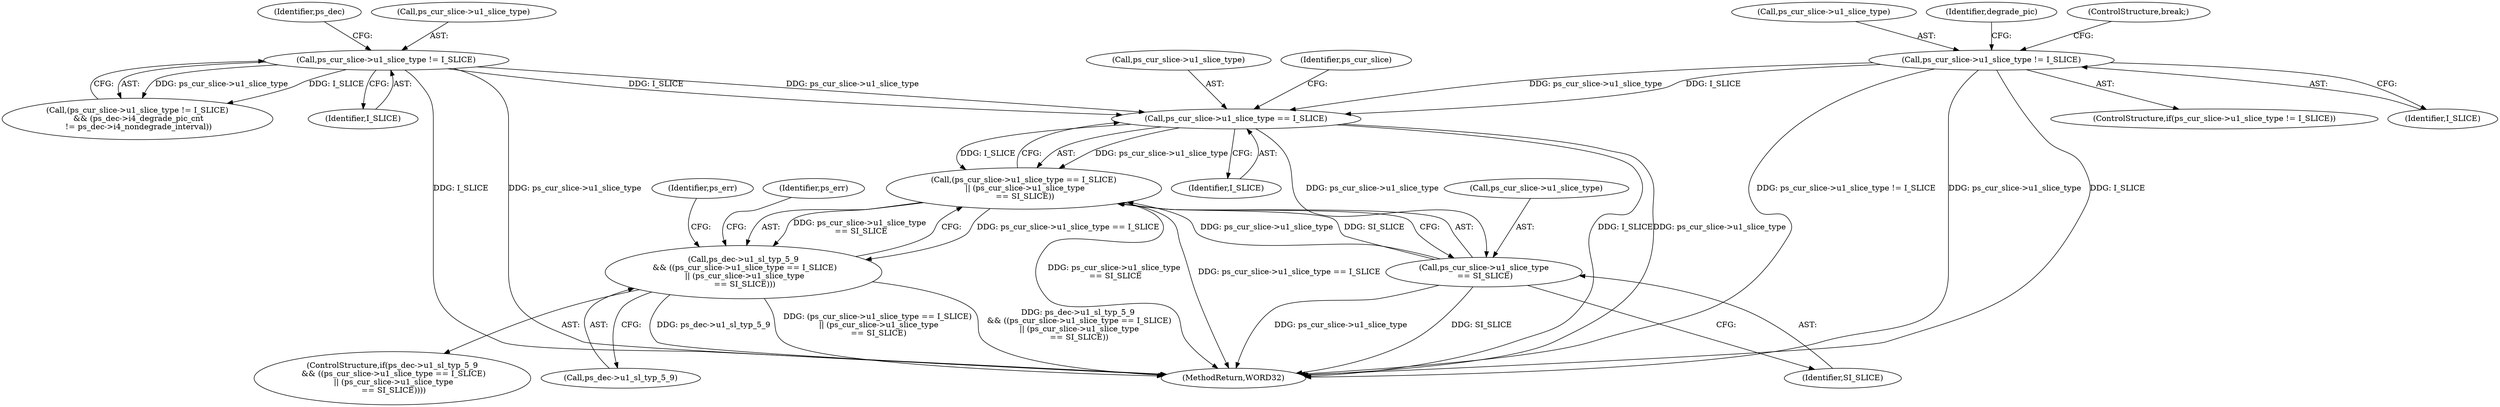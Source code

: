 digraph "0_Android_f634481e940421020e52f511c1fb34aac1db4b2f@pointer" {
"1000463" [label="(Call,ps_cur_slice->u1_slice_type == I_SLICE)"];
"1000372" [label="(Call,ps_cur_slice->u1_slice_type != I_SLICE)"];
"1000359" [label="(Call,ps_cur_slice->u1_slice_type != I_SLICE)"];
"1000462" [label="(Call,(ps_cur_slice->u1_slice_type == I_SLICE)\n || (ps_cur_slice->u1_slice_type\n == SI_SLICE))"];
"1000458" [label="(Call,ps_dec->u1_sl_typ_5_9\n && ((ps_cur_slice->u1_slice_type == I_SLICE)\n || (ps_cur_slice->u1_slice_type\n == SI_SLICE)))"];
"1000468" [label="(Call,ps_cur_slice->u1_slice_type\n == SI_SLICE)"];
"1000457" [label="(ControlStructure,if(ps_dec->u1_sl_typ_5_9\n && ((ps_cur_slice->u1_slice_type == I_SLICE)\n || (ps_cur_slice->u1_slice_type\n == SI_SLICE))))"];
"1000464" [label="(Call,ps_cur_slice->u1_slice_type)"];
"1000379" [label="(Identifier,ps_dec)"];
"1000371" [label="(Call,(ps_cur_slice->u1_slice_type != I_SLICE)\n && (ps_dec->i4_degrade_pic_cnt\n != ps_dec->i4_nondegrade_interval))"];
"1000458" [label="(Call,ps_dec->u1_sl_typ_5_9\n && ((ps_cur_slice->u1_slice_type == I_SLICE)\n || (ps_cur_slice->u1_slice_type\n == SI_SLICE)))"];
"1000459" [label="(Call,ps_dec->u1_sl_typ_5_9)"];
"1000372" [label="(Call,ps_cur_slice->u1_slice_type != I_SLICE)"];
"1000467" [label="(Identifier,I_SLICE)"];
"1000365" [label="(Identifier,degrade_pic)"];
"1000373" [label="(Call,ps_cur_slice->u1_slice_type)"];
"1000475" [label="(Identifier,ps_err)"];
"1000367" [label="(ControlStructure,break;)"];
"1000360" [label="(Call,ps_cur_slice->u1_slice_type)"];
"1000472" [label="(Identifier,SI_SLICE)"];
"1000463" [label="(Call,ps_cur_slice->u1_slice_type == I_SLICE)"];
"1000358" [label="(ControlStructure,if(ps_cur_slice->u1_slice_type != I_SLICE))"];
"1000462" [label="(Call,(ps_cur_slice->u1_slice_type == I_SLICE)\n || (ps_cur_slice->u1_slice_type\n == SI_SLICE))"];
"1000470" [label="(Identifier,ps_cur_slice)"];
"1000363" [label="(Identifier,I_SLICE)"];
"1000359" [label="(Call,ps_cur_slice->u1_slice_type != I_SLICE)"];
"1000376" [label="(Identifier,I_SLICE)"];
"1000481" [label="(Identifier,ps_err)"];
"1000468" [label="(Call,ps_cur_slice->u1_slice_type\n == SI_SLICE)"];
"1000469" [label="(Call,ps_cur_slice->u1_slice_type)"];
"1002154" [label="(MethodReturn,WORD32)"];
"1000463" -> "1000462"  [label="AST: "];
"1000463" -> "1000467"  [label="CFG: "];
"1000464" -> "1000463"  [label="AST: "];
"1000467" -> "1000463"  [label="AST: "];
"1000470" -> "1000463"  [label="CFG: "];
"1000462" -> "1000463"  [label="CFG: "];
"1000463" -> "1002154"  [label="DDG: I_SLICE"];
"1000463" -> "1002154"  [label="DDG: ps_cur_slice->u1_slice_type"];
"1000463" -> "1000462"  [label="DDG: ps_cur_slice->u1_slice_type"];
"1000463" -> "1000462"  [label="DDG: I_SLICE"];
"1000372" -> "1000463"  [label="DDG: ps_cur_slice->u1_slice_type"];
"1000372" -> "1000463"  [label="DDG: I_SLICE"];
"1000359" -> "1000463"  [label="DDG: ps_cur_slice->u1_slice_type"];
"1000359" -> "1000463"  [label="DDG: I_SLICE"];
"1000463" -> "1000468"  [label="DDG: ps_cur_slice->u1_slice_type"];
"1000372" -> "1000371"  [label="AST: "];
"1000372" -> "1000376"  [label="CFG: "];
"1000373" -> "1000372"  [label="AST: "];
"1000376" -> "1000372"  [label="AST: "];
"1000379" -> "1000372"  [label="CFG: "];
"1000371" -> "1000372"  [label="CFG: "];
"1000372" -> "1002154"  [label="DDG: I_SLICE"];
"1000372" -> "1002154"  [label="DDG: ps_cur_slice->u1_slice_type"];
"1000372" -> "1000371"  [label="DDG: ps_cur_slice->u1_slice_type"];
"1000372" -> "1000371"  [label="DDG: I_SLICE"];
"1000359" -> "1000358"  [label="AST: "];
"1000359" -> "1000363"  [label="CFG: "];
"1000360" -> "1000359"  [label="AST: "];
"1000363" -> "1000359"  [label="AST: "];
"1000365" -> "1000359"  [label="CFG: "];
"1000367" -> "1000359"  [label="CFG: "];
"1000359" -> "1002154"  [label="DDG: ps_cur_slice->u1_slice_type"];
"1000359" -> "1002154"  [label="DDG: I_SLICE"];
"1000359" -> "1002154"  [label="DDG: ps_cur_slice->u1_slice_type != I_SLICE"];
"1000462" -> "1000458"  [label="AST: "];
"1000462" -> "1000468"  [label="CFG: "];
"1000468" -> "1000462"  [label="AST: "];
"1000458" -> "1000462"  [label="CFG: "];
"1000462" -> "1002154"  [label="DDG: ps_cur_slice->u1_slice_type\n == SI_SLICE"];
"1000462" -> "1002154"  [label="DDG: ps_cur_slice->u1_slice_type == I_SLICE"];
"1000462" -> "1000458"  [label="DDG: ps_cur_slice->u1_slice_type == I_SLICE"];
"1000462" -> "1000458"  [label="DDG: ps_cur_slice->u1_slice_type\n == SI_SLICE"];
"1000468" -> "1000462"  [label="DDG: ps_cur_slice->u1_slice_type"];
"1000468" -> "1000462"  [label="DDG: SI_SLICE"];
"1000458" -> "1000457"  [label="AST: "];
"1000458" -> "1000459"  [label="CFG: "];
"1000459" -> "1000458"  [label="AST: "];
"1000475" -> "1000458"  [label="CFG: "];
"1000481" -> "1000458"  [label="CFG: "];
"1000458" -> "1002154"  [label="DDG: ps_dec->u1_sl_typ_5_9"];
"1000458" -> "1002154"  [label="DDG: (ps_cur_slice->u1_slice_type == I_SLICE)\n || (ps_cur_slice->u1_slice_type\n == SI_SLICE)"];
"1000458" -> "1002154"  [label="DDG: ps_dec->u1_sl_typ_5_9\n && ((ps_cur_slice->u1_slice_type == I_SLICE)\n || (ps_cur_slice->u1_slice_type\n == SI_SLICE))"];
"1000468" -> "1000472"  [label="CFG: "];
"1000469" -> "1000468"  [label="AST: "];
"1000472" -> "1000468"  [label="AST: "];
"1000468" -> "1002154"  [label="DDG: SI_SLICE"];
"1000468" -> "1002154"  [label="DDG: ps_cur_slice->u1_slice_type"];
}
